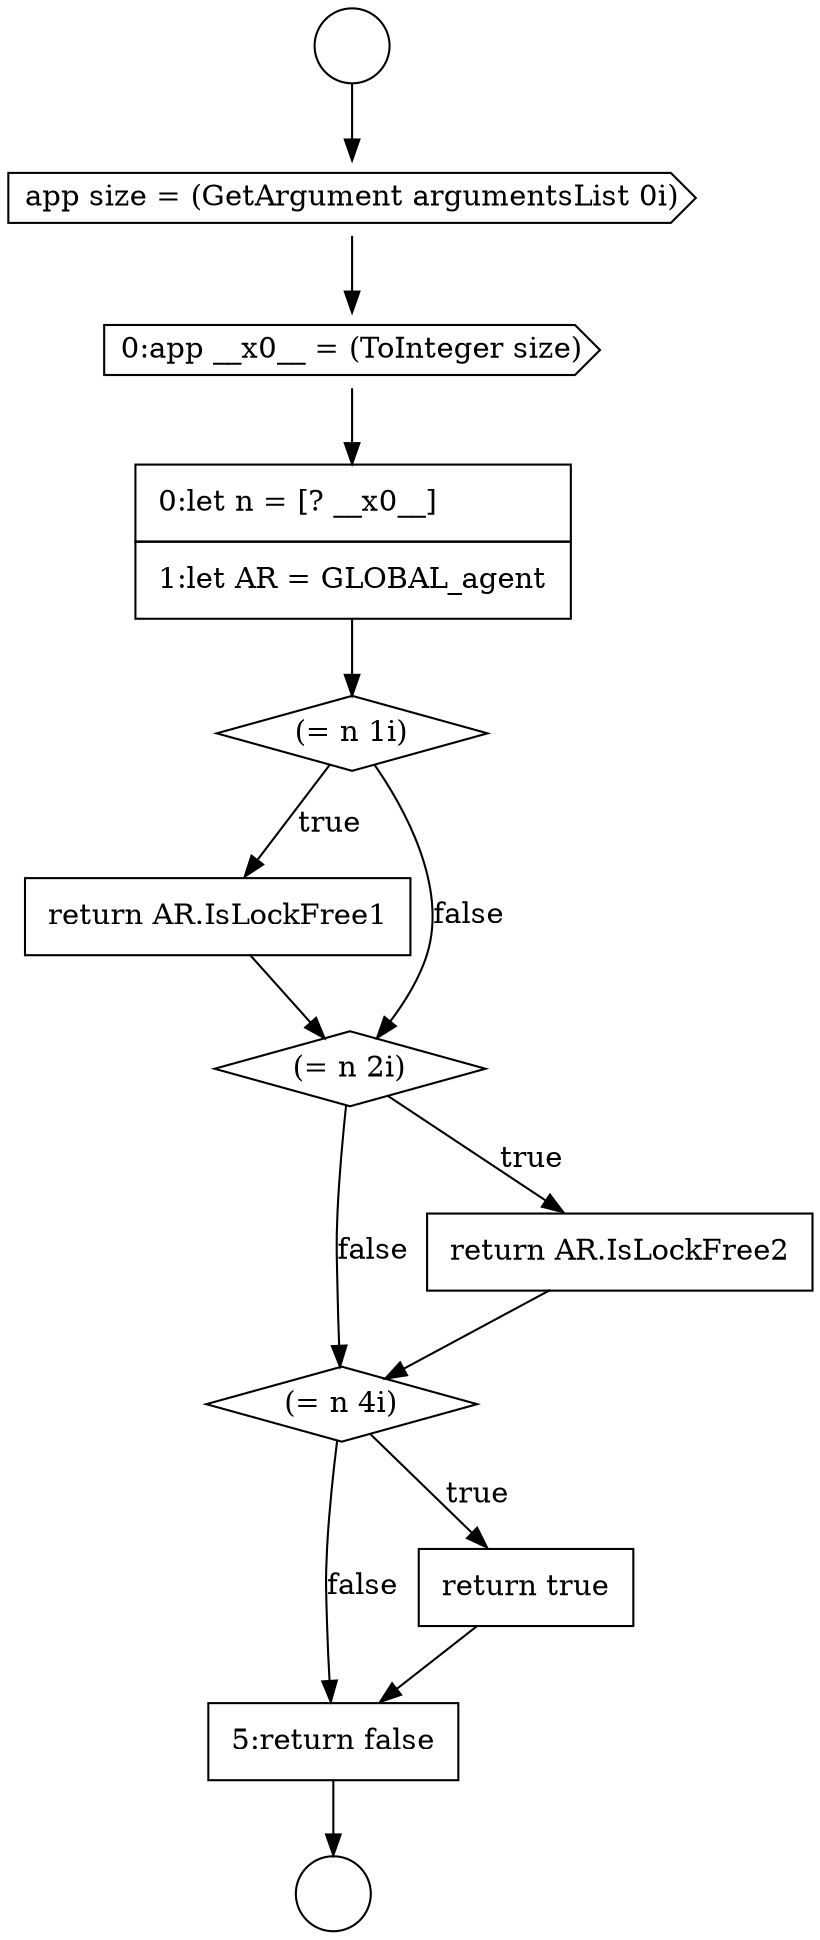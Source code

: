 digraph {
  node15926 [shape=none, margin=0, label=<<font color="black">
    <table border="0" cellborder="1" cellspacing="0" cellpadding="10">
      <tr><td align="left">return AR.IsLockFree1</td></tr>
    </table>
  </font>> color="black" fillcolor="white" style=filled]
  node15931 [shape=none, margin=0, label=<<font color="black">
    <table border="0" cellborder="1" cellspacing="0" cellpadding="10">
      <tr><td align="left">5:return false</td></tr>
    </table>
  </font>> color="black" fillcolor="white" style=filled]
  node15922 [shape=cds, label=<<font color="black">app size = (GetArgument argumentsList 0i)</font>> color="black" fillcolor="white" style=filled]
  node15920 [shape=circle label=" " color="black" fillcolor="white" style=filled]
  node15930 [shape=none, margin=0, label=<<font color="black">
    <table border="0" cellborder="1" cellspacing="0" cellpadding="10">
      <tr><td align="left">return true</td></tr>
    </table>
  </font>> color="black" fillcolor="white" style=filled]
  node15927 [shape=diamond, label=<<font color="black">(= n 2i)</font>> color="black" fillcolor="white" style=filled]
  node15923 [shape=cds, label=<<font color="black">0:app __x0__ = (ToInteger size)</font>> color="black" fillcolor="white" style=filled]
  node15929 [shape=diamond, label=<<font color="black">(= n 4i)</font>> color="black" fillcolor="white" style=filled]
  node15928 [shape=none, margin=0, label=<<font color="black">
    <table border="0" cellborder="1" cellspacing="0" cellpadding="10">
      <tr><td align="left">return AR.IsLockFree2</td></tr>
    </table>
  </font>> color="black" fillcolor="white" style=filled]
  node15924 [shape=none, margin=0, label=<<font color="black">
    <table border="0" cellborder="1" cellspacing="0" cellpadding="10">
      <tr><td align="left">0:let n = [? __x0__]</td></tr>
      <tr><td align="left">1:let AR = GLOBAL_agent</td></tr>
    </table>
  </font>> color="black" fillcolor="white" style=filled]
  node15925 [shape=diamond, label=<<font color="black">(= n 1i)</font>> color="black" fillcolor="white" style=filled]
  node15921 [shape=circle label=" " color="black" fillcolor="white" style=filled]
  node15924 -> node15925 [ color="black"]
  node15930 -> node15931 [ color="black"]
  node15927 -> node15928 [label=<<font color="black">true</font>> color="black"]
  node15927 -> node15929 [label=<<font color="black">false</font>> color="black"]
  node15925 -> node15926 [label=<<font color="black">true</font>> color="black"]
  node15925 -> node15927 [label=<<font color="black">false</font>> color="black"]
  node15923 -> node15924 [ color="black"]
  node15929 -> node15930 [label=<<font color="black">true</font>> color="black"]
  node15929 -> node15931 [label=<<font color="black">false</font>> color="black"]
  node15920 -> node15922 [ color="black"]
  node15931 -> node15921 [ color="black"]
  node15926 -> node15927 [ color="black"]
  node15922 -> node15923 [ color="black"]
  node15928 -> node15929 [ color="black"]
}
